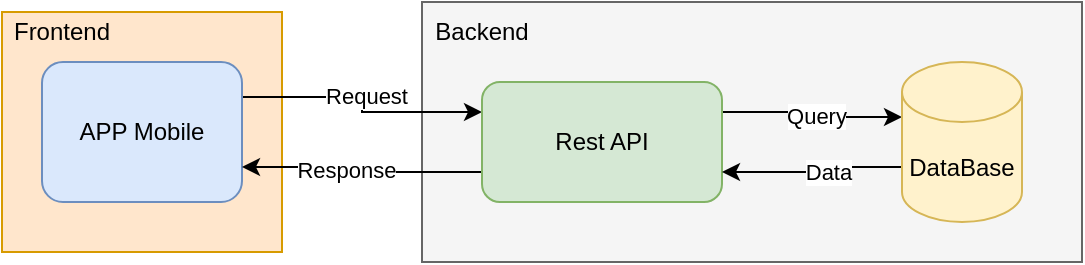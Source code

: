 <mxfile version="20.8.20" type="github">
  <diagram name="Página-1" id="4syR0JaVMQyqh6TuUWsD">
    <mxGraphModel dx="819" dy="408" grid="1" gridSize="10" guides="1" tooltips="1" connect="1" arrows="1" fold="1" page="1" pageScale="1" pageWidth="827" pageHeight="1169" math="0" shadow="0">
      <root>
        <mxCell id="0" />
        <mxCell id="1" parent="0" />
        <mxCell id="GwweOW6qVB08aTK3dfpF-15" value="" style="rounded=0;whiteSpace=wrap;html=1;fillColor=#ffe6cc;strokeColor=#d79b00;" vertex="1" parent="1">
          <mxGeometry x="30" y="75" width="140" height="120" as="geometry" />
        </mxCell>
        <mxCell id="GwweOW6qVB08aTK3dfpF-12" value="" style="rounded=0;whiteSpace=wrap;html=1;fillColor=#f5f5f5;fontColor=#333333;strokeColor=#666666;" vertex="1" parent="1">
          <mxGeometry x="240" y="70" width="330" height="130" as="geometry" />
        </mxCell>
        <mxCell id="GwweOW6qVB08aTK3dfpF-4" style="edgeStyle=orthogonalEdgeStyle;rounded=0;orthogonalLoop=1;jettySize=auto;html=1;exitX=1;exitY=0.25;exitDx=0;exitDy=0;entryX=0;entryY=0.25;entryDx=0;entryDy=0;" edge="1" parent="1" source="GwweOW6qVB08aTK3dfpF-1" target="GwweOW6qVB08aTK3dfpF-2">
          <mxGeometry relative="1" as="geometry" />
        </mxCell>
        <mxCell id="GwweOW6qVB08aTK3dfpF-6" value="Request" style="edgeLabel;html=1;align=center;verticalAlign=middle;resizable=0;points=[];" vertex="1" connectable="0" parent="GwweOW6qVB08aTK3dfpF-4">
          <mxGeometry x="-0.118" y="1" relative="1" as="geometry">
            <mxPoint x="6" as="offset" />
          </mxGeometry>
        </mxCell>
        <mxCell id="GwweOW6qVB08aTK3dfpF-1" value="APP Mobile" style="rounded=1;whiteSpace=wrap;html=1;fillColor=#dae8fc;strokeColor=#6c8ebf;" vertex="1" parent="1">
          <mxGeometry x="50" y="100" width="100" height="70" as="geometry" />
        </mxCell>
        <mxCell id="GwweOW6qVB08aTK3dfpF-5" style="edgeStyle=orthogonalEdgeStyle;rounded=0;orthogonalLoop=1;jettySize=auto;html=1;exitX=0;exitY=0.75;exitDx=0;exitDy=0;entryX=1;entryY=0.75;entryDx=0;entryDy=0;" edge="1" parent="1" source="GwweOW6qVB08aTK3dfpF-2" target="GwweOW6qVB08aTK3dfpF-1">
          <mxGeometry relative="1" as="geometry" />
        </mxCell>
        <mxCell id="GwweOW6qVB08aTK3dfpF-7" value="Response" style="edgeLabel;html=1;align=center;verticalAlign=middle;resizable=0;points=[];" vertex="1" connectable="0" parent="GwweOW6qVB08aTK3dfpF-5">
          <mxGeometry x="-0.153" y="-1" relative="1" as="geometry">
            <mxPoint x="-16" as="offset" />
          </mxGeometry>
        </mxCell>
        <mxCell id="GwweOW6qVB08aTK3dfpF-8" style="edgeStyle=orthogonalEdgeStyle;rounded=0;orthogonalLoop=1;jettySize=auto;html=1;exitX=1;exitY=0.25;exitDx=0;exitDy=0;entryX=0;entryY=0;entryDx=0;entryDy=27.5;entryPerimeter=0;" edge="1" parent="1" source="GwweOW6qVB08aTK3dfpF-2" target="GwweOW6qVB08aTK3dfpF-3">
          <mxGeometry relative="1" as="geometry" />
        </mxCell>
        <mxCell id="GwweOW6qVB08aTK3dfpF-9" value="Query" style="edgeLabel;html=1;align=center;verticalAlign=middle;resizable=0;points=[];" vertex="1" connectable="0" parent="GwweOW6qVB08aTK3dfpF-8">
          <mxGeometry x="0.31" y="1" relative="1" as="geometry">
            <mxPoint x="-11" as="offset" />
          </mxGeometry>
        </mxCell>
        <mxCell id="GwweOW6qVB08aTK3dfpF-2" value="Rest API" style="rounded=1;whiteSpace=wrap;html=1;fillColor=#d5e8d4;strokeColor=#82b366;" vertex="1" parent="1">
          <mxGeometry x="270" y="110" width="120" height="60" as="geometry" />
        </mxCell>
        <mxCell id="GwweOW6qVB08aTK3dfpF-10" style="edgeStyle=orthogonalEdgeStyle;rounded=0;orthogonalLoop=1;jettySize=auto;html=1;exitX=0;exitY=0;exitDx=0;exitDy=52.5;exitPerimeter=0;entryX=1;entryY=0.75;entryDx=0;entryDy=0;" edge="1" parent="1" source="GwweOW6qVB08aTK3dfpF-3" target="GwweOW6qVB08aTK3dfpF-2">
          <mxGeometry relative="1" as="geometry" />
        </mxCell>
        <mxCell id="GwweOW6qVB08aTK3dfpF-11" value="Data" style="edgeLabel;html=1;align=center;verticalAlign=middle;resizable=0;points=[];" vertex="1" connectable="0" parent="GwweOW6qVB08aTK3dfpF-10">
          <mxGeometry x="0.253" relative="1" as="geometry">
            <mxPoint x="18" as="offset" />
          </mxGeometry>
        </mxCell>
        <mxCell id="GwweOW6qVB08aTK3dfpF-3" value="DataBase" style="shape=cylinder3;whiteSpace=wrap;html=1;boundedLbl=1;backgroundOutline=1;size=15;fillColor=#fff2cc;strokeColor=#d6b656;" vertex="1" parent="1">
          <mxGeometry x="480" y="100" width="60" height="80" as="geometry" />
        </mxCell>
        <mxCell id="GwweOW6qVB08aTK3dfpF-14" value="Backend" style="text;html=1;strokeColor=none;fillColor=none;align=center;verticalAlign=middle;whiteSpace=wrap;rounded=0;" vertex="1" parent="1">
          <mxGeometry x="240" y="70" width="60" height="30" as="geometry" />
        </mxCell>
        <mxCell id="GwweOW6qVB08aTK3dfpF-16" value="Frontend" style="text;html=1;strokeColor=none;fillColor=none;align=center;verticalAlign=middle;whiteSpace=wrap;rounded=0;" vertex="1" parent="1">
          <mxGeometry x="30" y="70" width="60" height="30" as="geometry" />
        </mxCell>
      </root>
    </mxGraphModel>
  </diagram>
</mxfile>
